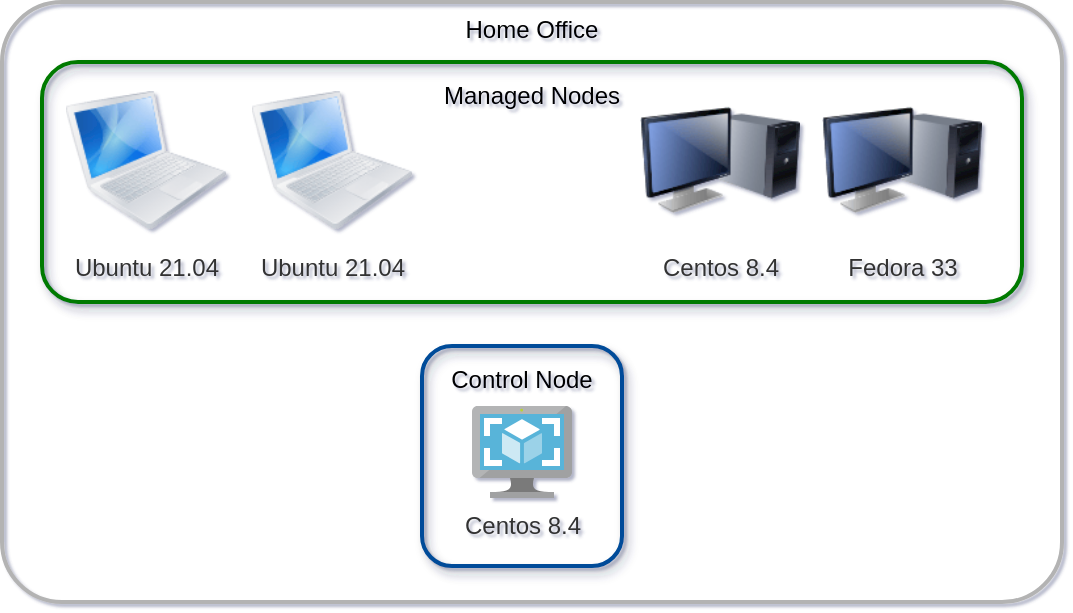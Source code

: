 <mxfile>
    <diagram id="aIybNFz7LuJREmAZQOys" name="Page-1">
        <mxGraphModel dx="1079" dy="542" grid="1" gridSize="10" guides="1" tooltips="1" connect="1" arrows="1" fold="1" page="1" pageScale="1" pageWidth="850" pageHeight="1100" background="#ffffff" math="0" shadow="1">
            <root>
                <mxCell id="0"/>
                <mxCell id="1" parent="0"/>
                <mxCell id="dizTWEikDnmKiAcGSFG2-1" value="Home Office" style="rounded=1;arcSize=10;dashed=0;fillColor=none;gradientColor=none;strokeWidth=2;verticalAlign=top;strokeColor=#B3B3B3;fontColor=#000000;" parent="1" vertex="1">
                    <mxGeometry x="220" y="180" width="530" height="300" as="geometry"/>
                </mxCell>
                <mxCell id="dizTWEikDnmKiAcGSFG2-11" value="&lt;font color=&quot;#000000&quot;&gt;Managed Nodes&lt;/font&gt;" style="outlineConnect=0;gradientColor=none;html=1;whiteSpace=wrap;fontSize=12;fontStyle=0;fillColor=none;verticalAlign=top;align=center;fontColor=#FF9900;dashed=0;spacingTop=3;strokeColor=#007A00;strokeWidth=2;rounded=1;shadow=1;sketch=0;" parent="1" vertex="1">
                    <mxGeometry x="240" y="210" width="490" height="120" as="geometry"/>
                </mxCell>
                <mxCell id="dizTWEikDnmKiAcGSFG2-9" value="&lt;font color=&quot;#000000&quot;&gt;Control Node&lt;/font&gt;" style="outlineConnect=0;gradientColor=none;html=1;whiteSpace=wrap;fontSize=12;fontStyle=0;fillColor=none;verticalAlign=top;align=center;fontColor=#FF9900;dashed=0;spacingTop=3;strokeColor=#004C99;rounded=1;glass=0;shadow=1;strokeWidth=2;" parent="1" vertex="1">
                    <mxGeometry x="430" y="352" width="100" height="110" as="geometry"/>
                </mxCell>
                <mxCell id="dizTWEikDnmKiAcGSFG2-3" value="Centos 8.4" style="aspect=fixed;html=1;points=[];align=center;image;fontSize=12;image=img/lib/mscae/VM_Images.svg;labelBackgroundColor=none;fontColor=#333333;" parent="1" vertex="1">
                    <mxGeometry x="455" y="382" width="50" height="46" as="geometry"/>
                </mxCell>
                <mxCell id="dizTWEikDnmKiAcGSFG2-4" value="Ubuntu 21.04" style="image;html=1;image=img/lib/clip_art/computers/MacBook_128x128.png;labelBackgroundColor=none;fontColor=#333333;" parent="1" vertex="1">
                    <mxGeometry x="252" y="219" width="80" height="80" as="geometry"/>
                </mxCell>
                <mxCell id="dizTWEikDnmKiAcGSFG2-5" value="Centos 8.4" style="image;html=1;image=img/lib/clip_art/computers/Monitor_Tower_128x128.png;labelBackgroundColor=none;fontColor=#333333;" parent="1" vertex="1">
                    <mxGeometry x="539" y="219" width="80" height="80" as="geometry"/>
                </mxCell>
                <mxCell id="dizTWEikDnmKiAcGSFG2-6" value="Ubuntu 21.04" style="image;html=1;image=img/lib/clip_art/computers/MacBook_128x128.png;labelBackgroundColor=none;fontColor=#333333;" parent="1" vertex="1">
                    <mxGeometry x="345" y="219" width="80" height="80" as="geometry"/>
                </mxCell>
                <mxCell id="dizTWEikDnmKiAcGSFG2-7" value="Fedora 33" style="image;html=1;image=img/lib/clip_art/computers/Monitor_Tower_128x128.png;labelBackgroundColor=none;fontColor=#333333;" parent="1" vertex="1">
                    <mxGeometry x="630" y="219" width="80" height="80" as="geometry"/>
                </mxCell>
            </root>
        </mxGraphModel>
    </diagram>
</mxfile>